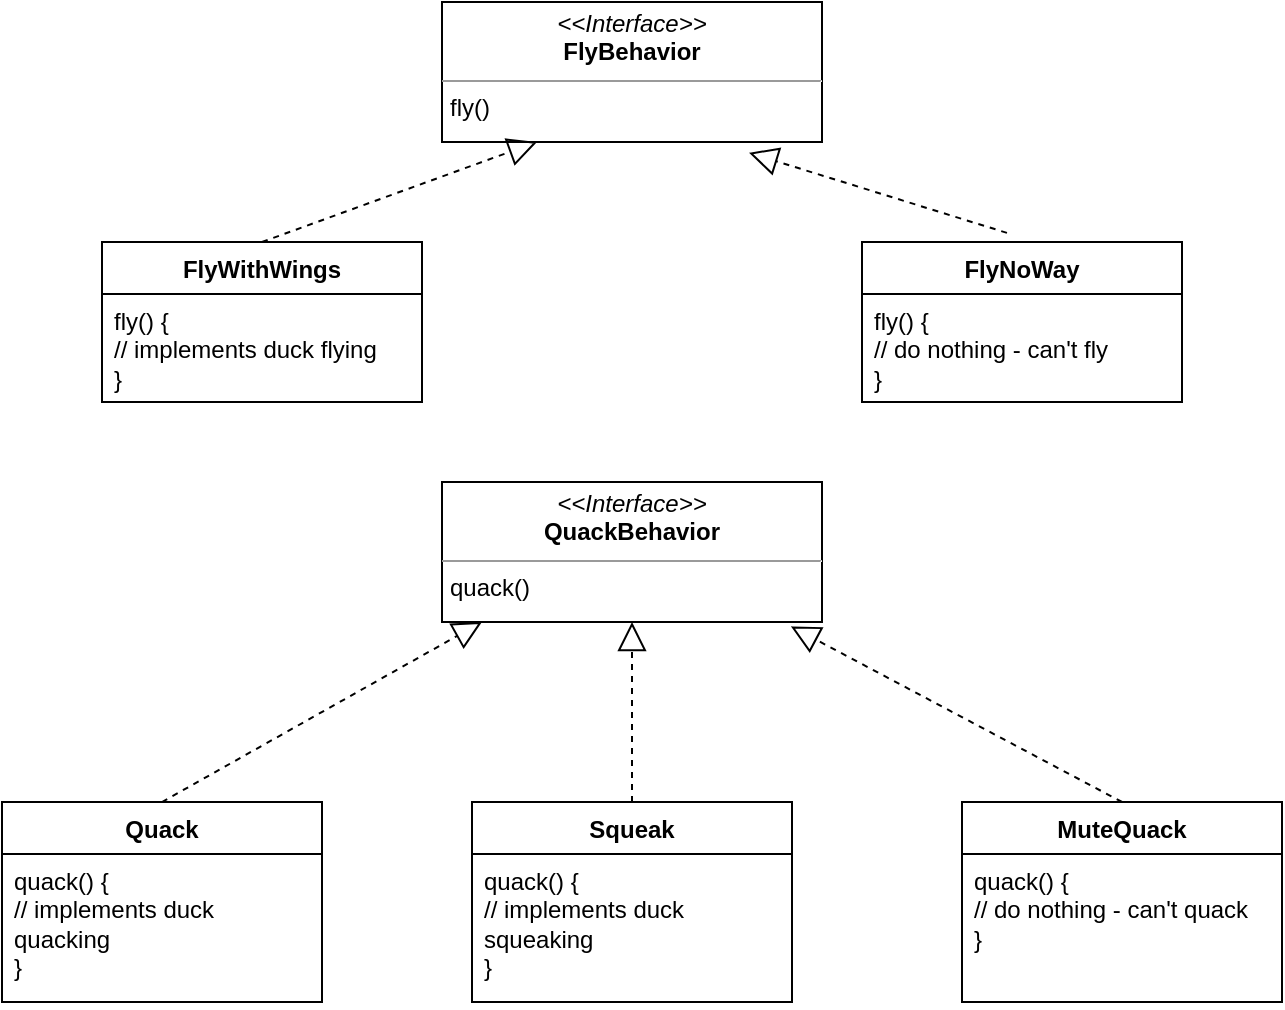 <mxfile version="21.6.8" type="device">
  <diagram name="Page-1" id="V7Ai5BlEkSJt7lEDiIrc">
    <mxGraphModel dx="996" dy="581" grid="1" gridSize="10" guides="1" tooltips="1" connect="1" arrows="1" fold="1" page="1" pageScale="1" pageWidth="850" pageHeight="1100" math="0" shadow="0">
      <root>
        <mxCell id="0" />
        <mxCell id="1" parent="0" />
        <mxCell id="D_F34qge7jFiXMYh1W69-6" value="&lt;p style=&quot;margin:0px;margin-top:4px;text-align:center;&quot;&gt;&lt;i&gt;&amp;lt;&amp;lt;Interface&amp;gt;&amp;gt;&lt;/i&gt;&lt;br&gt;&lt;b&gt;FlyBehavior&lt;/b&gt;&lt;/p&gt;&lt;hr size=&quot;1&quot;&gt;&lt;p style=&quot;margin:0px;margin-left:4px;&quot;&gt;fly()&lt;/p&gt;" style="verticalAlign=top;align=left;overflow=fill;fontSize=12;fontFamily=Helvetica;html=1;whiteSpace=wrap;" vertex="1" parent="1">
          <mxGeometry x="300" y="40" width="190" height="70" as="geometry" />
        </mxCell>
        <mxCell id="D_F34qge7jFiXMYh1W69-7" value="&lt;p style=&quot;margin:0px;margin-top:4px;text-align:center;&quot;&gt;&lt;i&gt;&amp;lt;&amp;lt;Interface&amp;gt;&amp;gt;&lt;/i&gt;&lt;br&gt;&lt;b&gt;QuackBehavior&lt;/b&gt;&lt;/p&gt;&lt;hr size=&quot;1&quot;&gt;&lt;p style=&quot;margin:0px;margin-left:4px;&quot;&gt;quack()&lt;/p&gt;" style="verticalAlign=top;align=left;overflow=fill;fontSize=12;fontFamily=Helvetica;html=1;whiteSpace=wrap;" vertex="1" parent="1">
          <mxGeometry x="300" y="280" width="190" height="70" as="geometry" />
        </mxCell>
        <mxCell id="D_F34qge7jFiXMYh1W69-8" value="FlyWithWings" style="swimlane;fontStyle=1;align=center;verticalAlign=top;childLayout=stackLayout;horizontal=1;startSize=26;horizontalStack=0;resizeParent=1;resizeParentMax=0;resizeLast=0;collapsible=1;marginBottom=0;whiteSpace=wrap;html=1;" vertex="1" parent="1">
          <mxGeometry x="130" y="160" width="160" height="80" as="geometry" />
        </mxCell>
        <mxCell id="D_F34qge7jFiXMYh1W69-11" value="fly() {&lt;br&gt;// implements duck flying&lt;br&gt;}" style="text;strokeColor=none;fillColor=none;align=left;verticalAlign=top;spacingLeft=4;spacingRight=4;overflow=hidden;rotatable=0;points=[[0,0.5],[1,0.5]];portConstraint=eastwest;whiteSpace=wrap;html=1;" vertex="1" parent="D_F34qge7jFiXMYh1W69-8">
          <mxGeometry y="26" width="160" height="54" as="geometry" />
        </mxCell>
        <mxCell id="D_F34qge7jFiXMYh1W69-16" value="FlyNoWay" style="swimlane;fontStyle=1;align=center;verticalAlign=top;childLayout=stackLayout;horizontal=1;startSize=26;horizontalStack=0;resizeParent=1;resizeParentMax=0;resizeLast=0;collapsible=1;marginBottom=0;whiteSpace=wrap;html=1;" vertex="1" parent="1">
          <mxGeometry x="510" y="160" width="160" height="80" as="geometry" />
        </mxCell>
        <mxCell id="D_F34qge7jFiXMYh1W69-17" value="fly() {&lt;br&gt;// do nothing - can&#39;t fly&lt;br&gt;}" style="text;strokeColor=none;fillColor=none;align=left;verticalAlign=top;spacingLeft=4;spacingRight=4;overflow=hidden;rotatable=0;points=[[0,0.5],[1,0.5]];portConstraint=eastwest;whiteSpace=wrap;html=1;" vertex="1" parent="D_F34qge7jFiXMYh1W69-16">
          <mxGeometry y="26" width="160" height="54" as="geometry" />
        </mxCell>
        <mxCell id="D_F34qge7jFiXMYh1W69-18" value="" style="endArrow=block;dashed=1;endFill=0;endSize=12;html=1;rounded=0;entryX=0.25;entryY=1;entryDx=0;entryDy=0;exitX=0.5;exitY=0;exitDx=0;exitDy=0;" edge="1" parent="1" source="D_F34qge7jFiXMYh1W69-8" target="D_F34qge7jFiXMYh1W69-6">
          <mxGeometry width="160" relative="1" as="geometry">
            <mxPoint x="210" y="150" as="sourcePoint" />
            <mxPoint x="370" y="150" as="targetPoint" />
          </mxGeometry>
        </mxCell>
        <mxCell id="D_F34qge7jFiXMYh1W69-19" value="" style="endArrow=block;dashed=1;endFill=0;endSize=12;html=1;rounded=0;entryX=0.808;entryY=1.077;entryDx=0;entryDy=0;exitX=0.453;exitY=-0.057;exitDx=0;exitDy=0;entryPerimeter=0;exitPerimeter=0;" edge="1" parent="1" source="D_F34qge7jFiXMYh1W69-16" target="D_F34qge7jFiXMYh1W69-6">
          <mxGeometry width="160" relative="1" as="geometry">
            <mxPoint x="360" y="180" as="sourcePoint" />
            <mxPoint x="498" y="130" as="targetPoint" />
          </mxGeometry>
        </mxCell>
        <mxCell id="D_F34qge7jFiXMYh1W69-20" value="Quack" style="swimlane;fontStyle=1;align=center;verticalAlign=top;childLayout=stackLayout;horizontal=1;startSize=26;horizontalStack=0;resizeParent=1;resizeParentMax=0;resizeLast=0;collapsible=1;marginBottom=0;whiteSpace=wrap;html=1;" vertex="1" parent="1">
          <mxGeometry x="80" y="440" width="160" height="100" as="geometry" />
        </mxCell>
        <mxCell id="D_F34qge7jFiXMYh1W69-21" value="quack() {&lt;br&gt;// implements duck quacking&lt;br&gt;}" style="text;strokeColor=none;fillColor=none;align=left;verticalAlign=top;spacingLeft=4;spacingRight=4;overflow=hidden;rotatable=0;points=[[0,0.5],[1,0.5]];portConstraint=eastwest;whiteSpace=wrap;html=1;" vertex="1" parent="D_F34qge7jFiXMYh1W69-20">
          <mxGeometry y="26" width="160" height="74" as="geometry" />
        </mxCell>
        <mxCell id="D_F34qge7jFiXMYh1W69-22" value="Squeak" style="swimlane;fontStyle=1;align=center;verticalAlign=top;childLayout=stackLayout;horizontal=1;startSize=26;horizontalStack=0;resizeParent=1;resizeParentMax=0;resizeLast=0;collapsible=1;marginBottom=0;whiteSpace=wrap;html=1;" vertex="1" parent="1">
          <mxGeometry x="315" y="440" width="160" height="100" as="geometry" />
        </mxCell>
        <mxCell id="D_F34qge7jFiXMYh1W69-23" value="quack() {&lt;br&gt;// implements duck squeaking&lt;br&gt;}" style="text;strokeColor=none;fillColor=none;align=left;verticalAlign=top;spacingLeft=4;spacingRight=4;overflow=hidden;rotatable=0;points=[[0,0.5],[1,0.5]];portConstraint=eastwest;whiteSpace=wrap;html=1;" vertex="1" parent="D_F34qge7jFiXMYh1W69-22">
          <mxGeometry y="26" width="160" height="74" as="geometry" />
        </mxCell>
        <mxCell id="D_F34qge7jFiXMYh1W69-24" value="MuteQuack" style="swimlane;fontStyle=1;align=center;verticalAlign=top;childLayout=stackLayout;horizontal=1;startSize=26;horizontalStack=0;resizeParent=1;resizeParentMax=0;resizeLast=0;collapsible=1;marginBottom=0;whiteSpace=wrap;html=1;" vertex="1" parent="1">
          <mxGeometry x="560" y="440" width="160" height="100" as="geometry" />
        </mxCell>
        <mxCell id="D_F34qge7jFiXMYh1W69-25" value="quack() {&lt;br&gt;// do nothing - can&#39;t quack&lt;br&gt;}" style="text;strokeColor=none;fillColor=none;align=left;verticalAlign=top;spacingLeft=4;spacingRight=4;overflow=hidden;rotatable=0;points=[[0,0.5],[1,0.5]];portConstraint=eastwest;whiteSpace=wrap;html=1;" vertex="1" parent="D_F34qge7jFiXMYh1W69-24">
          <mxGeometry y="26" width="160" height="74" as="geometry" />
        </mxCell>
        <mxCell id="D_F34qge7jFiXMYh1W69-26" value="" style="endArrow=block;dashed=1;endFill=0;endSize=12;html=1;rounded=0;entryX=0.105;entryY=1;entryDx=0;entryDy=0;exitX=0.5;exitY=0;exitDx=0;exitDy=0;entryPerimeter=0;" edge="1" parent="1" source="D_F34qge7jFiXMYh1W69-20" target="D_F34qge7jFiXMYh1W69-7">
          <mxGeometry width="160" relative="1" as="geometry">
            <mxPoint x="152" y="430" as="sourcePoint" />
            <mxPoint x="290" y="380" as="targetPoint" />
          </mxGeometry>
        </mxCell>
        <mxCell id="D_F34qge7jFiXMYh1W69-27" value="" style="endArrow=block;dashed=1;endFill=0;endSize=12;html=1;rounded=0;entryX=0.918;entryY=1.031;entryDx=0;entryDy=0;exitX=0.5;exitY=0;exitDx=0;exitDy=0;entryPerimeter=0;" edge="1" parent="1" source="D_F34qge7jFiXMYh1W69-24" target="D_F34qge7jFiXMYh1W69-7">
          <mxGeometry width="160" relative="1" as="geometry">
            <mxPoint x="540" y="430" as="sourcePoint" />
            <mxPoint x="700" y="340" as="targetPoint" />
          </mxGeometry>
        </mxCell>
        <mxCell id="D_F34qge7jFiXMYh1W69-28" value="" style="endArrow=block;dashed=1;endFill=0;endSize=12;html=1;rounded=0;entryX=0.5;entryY=1;entryDx=0;entryDy=0;exitX=0.5;exitY=0;exitDx=0;exitDy=0;" edge="1" parent="1" source="D_F34qge7jFiXMYh1W69-22" target="D_F34qge7jFiXMYh1W69-7">
          <mxGeometry width="160" relative="1" as="geometry">
            <mxPoint x="240" y="460" as="sourcePoint" />
            <mxPoint x="400" y="370" as="targetPoint" />
          </mxGeometry>
        </mxCell>
      </root>
    </mxGraphModel>
  </diagram>
</mxfile>
